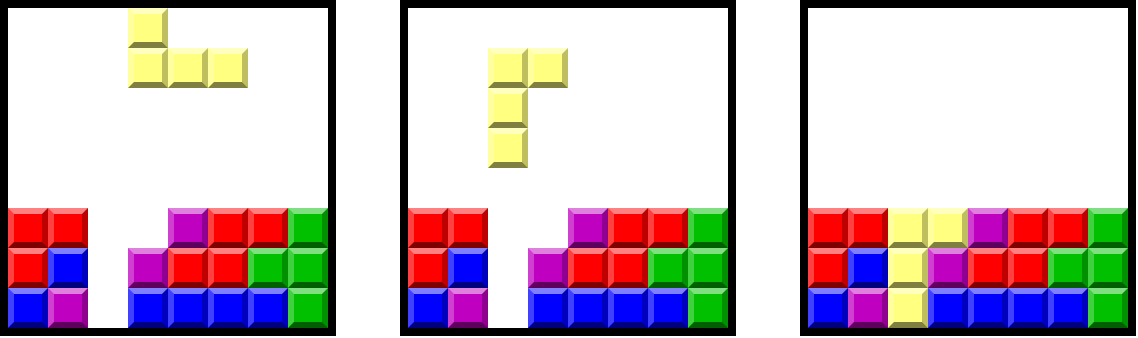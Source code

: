 <mxfile version="21.6.9" type="device">
  <diagram name="Page-1" id="oHODI93cjKFoQ3NBfq4z">
    <mxGraphModel dx="627" dy="552" grid="1" gridSize="10" guides="1" tooltips="1" connect="1" arrows="1" fold="1" page="1" pageScale="1" pageWidth="827" pageHeight="1169" math="0" shadow="0">
      <root>
        <mxCell id="0" />
        <mxCell id="1" parent="0" />
        <mxCell id="w-7F0FZNtJtv4iwDKJQZ-1" value="" style="rounded=0;whiteSpace=wrap;html=1;fillColor=none;strokeWidth=4;perimeterSpacing=0;" parent="1" vertex="1">
          <mxGeometry x="38" y="38" width="164" height="164" as="geometry" />
        </mxCell>
        <mxCell id="w-7F0FZNtJtv4iwDKJQZ-2" value="" style="labelPosition=center;verticalLabelPosition=middle;align=center;html=1;shape=mxgraph.basic.shaded_button;dx=3;fillColor=#0000ff;strokeColor=none;whiteSpace=wrap;" parent="1" vertex="1">
          <mxGeometry x="40" y="180" width="20" height="20" as="geometry" />
        </mxCell>
        <mxCell id="w-7F0FZNtJtv4iwDKJQZ-3" value="" style="labelPosition=center;verticalLabelPosition=middle;align=center;html=1;shape=mxgraph.basic.shaded_button;dx=3;fillColor=#c000c0;strokeColor=none;whiteSpace=wrap;" parent="1" vertex="1">
          <mxGeometry x="60" y="180" width="20" height="20" as="geometry" />
        </mxCell>
        <mxCell id="w-7F0FZNtJtv4iwDKJQZ-4" value="" style="labelPosition=center;verticalLabelPosition=middle;align=center;html=1;shape=mxgraph.basic.shaded_button;dx=3;fillColor=#0000ff;strokeColor=none;whiteSpace=wrap;" parent="1" vertex="1">
          <mxGeometry x="100" y="180" width="20" height="20" as="geometry" />
        </mxCell>
        <mxCell id="w-7F0FZNtJtv4iwDKJQZ-5" value="" style="labelPosition=center;verticalLabelPosition=middle;align=center;html=1;shape=mxgraph.basic.shaded_button;dx=3;fillColor=#0000ff;strokeColor=none;whiteSpace=wrap;" parent="1" vertex="1">
          <mxGeometry x="120" y="180" width="20" height="20" as="geometry" />
        </mxCell>
        <mxCell id="w-7F0FZNtJtv4iwDKJQZ-6" value="" style="labelPosition=center;verticalLabelPosition=middle;align=center;html=1;shape=mxgraph.basic.shaded_button;dx=3;fillColor=#0000ff;strokeColor=none;whiteSpace=wrap;" parent="1" vertex="1">
          <mxGeometry x="140" y="180" width="20" height="20" as="geometry" />
        </mxCell>
        <mxCell id="w-7F0FZNtJtv4iwDKJQZ-7" value="" style="labelPosition=center;verticalLabelPosition=middle;align=center;html=1;shape=mxgraph.basic.shaded_button;dx=3;fillColor=#0000ff;strokeColor=none;whiteSpace=wrap;" parent="1" vertex="1">
          <mxGeometry x="160" y="180" width="20" height="20" as="geometry" />
        </mxCell>
        <mxCell id="w-7F0FZNtJtv4iwDKJQZ-8" value="" style="labelPosition=center;verticalLabelPosition=middle;align=center;html=1;shape=mxgraph.basic.shaded_button;dx=3;fillColor=#00C000;strokeColor=none;whiteSpace=wrap;" parent="1" vertex="1">
          <mxGeometry x="180" y="180" width="20" height="20" as="geometry" />
        </mxCell>
        <mxCell id="w-7F0FZNtJtv4iwDKJQZ-9" value="" style="labelPosition=center;verticalLabelPosition=middle;align=center;html=1;shape=mxgraph.basic.shaded_button;dx=3;fillColor=#FF0000;strokeColor=none;whiteSpace=wrap;" parent="1" vertex="1">
          <mxGeometry x="40" y="160" width="20" height="20" as="geometry" />
        </mxCell>
        <mxCell id="w-7F0FZNtJtv4iwDKJQZ-10" value="" style="labelPosition=center;verticalLabelPosition=middle;align=center;html=1;shape=mxgraph.basic.shaded_button;dx=3;fillColor=#0000ff;strokeColor=none;whiteSpace=wrap;" parent="1" vertex="1">
          <mxGeometry x="60" y="160" width="20" height="20" as="geometry" />
        </mxCell>
        <mxCell id="w-7F0FZNtJtv4iwDKJQZ-11" value="" style="labelPosition=center;verticalLabelPosition=middle;align=center;html=1;shape=mxgraph.basic.shaded_button;dx=3;fillColor=#c000c0;strokeColor=none;whiteSpace=wrap;" parent="1" vertex="1">
          <mxGeometry x="100" y="160" width="20" height="20" as="geometry" />
        </mxCell>
        <mxCell id="w-7F0FZNtJtv4iwDKJQZ-12" value="" style="labelPosition=center;verticalLabelPosition=middle;align=center;html=1;shape=mxgraph.basic.shaded_button;dx=3;fillColor=#FF0000;strokeColor=none;whiteSpace=wrap;" parent="1" vertex="1">
          <mxGeometry x="120" y="160" width="20" height="20" as="geometry" />
        </mxCell>
        <mxCell id="w-7F0FZNtJtv4iwDKJQZ-13" value="" style="labelPosition=center;verticalLabelPosition=middle;align=center;html=1;shape=mxgraph.basic.shaded_button;dx=3;fillColor=#FF0000;strokeColor=none;whiteSpace=wrap;" parent="1" vertex="1">
          <mxGeometry x="140" y="160" width="20" height="20" as="geometry" />
        </mxCell>
        <mxCell id="w-7F0FZNtJtv4iwDKJQZ-14" value="" style="labelPosition=center;verticalLabelPosition=middle;align=center;html=1;shape=mxgraph.basic.shaded_button;dx=3;fillColor=#00C000;strokeColor=none;whiteSpace=wrap;" parent="1" vertex="1">
          <mxGeometry x="160" y="160" width="20" height="20" as="geometry" />
        </mxCell>
        <mxCell id="w-7F0FZNtJtv4iwDKJQZ-15" value="" style="labelPosition=center;verticalLabelPosition=middle;align=center;html=1;shape=mxgraph.basic.shaded_button;dx=3;fillColor=#00C000;strokeColor=none;whiteSpace=wrap;" parent="1" vertex="1">
          <mxGeometry x="180" y="160" width="20" height="20" as="geometry" />
        </mxCell>
        <mxCell id="w-7F0FZNtJtv4iwDKJQZ-16" value="" style="labelPosition=center;verticalLabelPosition=middle;align=center;html=1;shape=mxgraph.basic.shaded_button;dx=3;fillColor=#FF0000;strokeColor=none;whiteSpace=wrap;" parent="1" vertex="1">
          <mxGeometry x="40" y="140" width="20" height="20" as="geometry" />
        </mxCell>
        <mxCell id="w-7F0FZNtJtv4iwDKJQZ-17" value="" style="labelPosition=center;verticalLabelPosition=middle;align=center;html=1;shape=mxgraph.basic.shaded_button;dx=3;fillColor=#FF0000;strokeColor=none;whiteSpace=wrap;" parent="1" vertex="1">
          <mxGeometry x="60" y="140" width="20" height="20" as="geometry" />
        </mxCell>
        <mxCell id="w-7F0FZNtJtv4iwDKJQZ-19" value="" style="labelPosition=center;verticalLabelPosition=middle;align=center;html=1;shape=mxgraph.basic.shaded_button;dx=3;fillColor=#c000c0;strokeColor=none;whiteSpace=wrap;" parent="1" vertex="1">
          <mxGeometry x="120" y="140" width="20" height="20" as="geometry" />
        </mxCell>
        <mxCell id="w-7F0FZNtJtv4iwDKJQZ-20" value="" style="labelPosition=center;verticalLabelPosition=middle;align=center;html=1;shape=mxgraph.basic.shaded_button;dx=3;fillColor=#FF0000;strokeColor=none;whiteSpace=wrap;" parent="1" vertex="1">
          <mxGeometry x="140" y="140" width="20" height="20" as="geometry" />
        </mxCell>
        <mxCell id="w-7F0FZNtJtv4iwDKJQZ-21" value="" style="labelPosition=center;verticalLabelPosition=middle;align=center;html=1;shape=mxgraph.basic.shaded_button;dx=3;fillColor=#FF0000;strokeColor=none;whiteSpace=wrap;" parent="1" vertex="1">
          <mxGeometry x="160" y="140" width="20" height="20" as="geometry" />
        </mxCell>
        <mxCell id="w-7F0FZNtJtv4iwDKJQZ-22" value="" style="labelPosition=center;verticalLabelPosition=middle;align=center;html=1;shape=mxgraph.basic.shaded_button;dx=3;fillColor=#00C000;strokeColor=none;whiteSpace=wrap;" parent="1" vertex="1">
          <mxGeometry x="180" y="140" width="20" height="20" as="geometry" />
        </mxCell>
        <mxCell id="w-7F0FZNtJtv4iwDKJQZ-23" value="" style="labelPosition=center;verticalLabelPosition=middle;align=center;html=1;shape=mxgraph.basic.shaded_button;dx=3;fillColor=#ffff80;strokeColor=none;whiteSpace=wrap;" parent="1" vertex="1">
          <mxGeometry x="100" y="60" width="20" height="20" as="geometry" />
        </mxCell>
        <mxCell id="w-7F0FZNtJtv4iwDKJQZ-24" value="" style="labelPosition=center;verticalLabelPosition=middle;align=center;html=1;shape=mxgraph.basic.shaded_button;dx=3;fillColor=#ffff80;strokeColor=none;whiteSpace=wrap;" parent="1" vertex="1">
          <mxGeometry x="120" y="60" width="20" height="20" as="geometry" />
        </mxCell>
        <mxCell id="w-7F0FZNtJtv4iwDKJQZ-25" value="" style="labelPosition=center;verticalLabelPosition=middle;align=center;html=1;shape=mxgraph.basic.shaded_button;dx=3;fillColor=#ffff80;strokeColor=none;whiteSpace=wrap;" parent="1" vertex="1">
          <mxGeometry x="140" y="60" width="20" height="20" as="geometry" />
        </mxCell>
        <mxCell id="w-7F0FZNtJtv4iwDKJQZ-26" value="" style="labelPosition=center;verticalLabelPosition=middle;align=center;html=1;shape=mxgraph.basic.shaded_button;dx=3;fillColor=#ffff80;strokeColor=none;whiteSpace=wrap;" parent="1" vertex="1">
          <mxGeometry x="100" y="40" width="20" height="20" as="geometry" />
        </mxCell>
        <mxCell id="w-7F0FZNtJtv4iwDKJQZ-27" value="" style="rounded=0;whiteSpace=wrap;html=1;fillColor=none;strokeWidth=4;perimeterSpacing=0;" parent="1" vertex="1">
          <mxGeometry x="238" y="38" width="164" height="164" as="geometry" />
        </mxCell>
        <mxCell id="w-7F0FZNtJtv4iwDKJQZ-28" value="" style="labelPosition=center;verticalLabelPosition=middle;align=center;html=1;shape=mxgraph.basic.shaded_button;dx=3;fillColor=#0000ff;strokeColor=none;whiteSpace=wrap;" parent="1" vertex="1">
          <mxGeometry x="240" y="180" width="20" height="20" as="geometry" />
        </mxCell>
        <mxCell id="w-7F0FZNtJtv4iwDKJQZ-29" value="" style="labelPosition=center;verticalLabelPosition=middle;align=center;html=1;shape=mxgraph.basic.shaded_button;dx=3;fillColor=#c000c0;strokeColor=none;whiteSpace=wrap;" parent="1" vertex="1">
          <mxGeometry x="260" y="180" width="20" height="20" as="geometry" />
        </mxCell>
        <mxCell id="w-7F0FZNtJtv4iwDKJQZ-30" value="" style="labelPosition=center;verticalLabelPosition=middle;align=center;html=1;shape=mxgraph.basic.shaded_button;dx=3;fillColor=#0000ff;strokeColor=none;whiteSpace=wrap;" parent="1" vertex="1">
          <mxGeometry x="300" y="180" width="20" height="20" as="geometry" />
        </mxCell>
        <mxCell id="w-7F0FZNtJtv4iwDKJQZ-31" value="" style="labelPosition=center;verticalLabelPosition=middle;align=center;html=1;shape=mxgraph.basic.shaded_button;dx=3;fillColor=#0000ff;strokeColor=none;whiteSpace=wrap;" parent="1" vertex="1">
          <mxGeometry x="320" y="180" width="20" height="20" as="geometry" />
        </mxCell>
        <mxCell id="w-7F0FZNtJtv4iwDKJQZ-32" value="" style="labelPosition=center;verticalLabelPosition=middle;align=center;html=1;shape=mxgraph.basic.shaded_button;dx=3;fillColor=#0000ff;strokeColor=none;whiteSpace=wrap;" parent="1" vertex="1">
          <mxGeometry x="340" y="180" width="20" height="20" as="geometry" />
        </mxCell>
        <mxCell id="w-7F0FZNtJtv4iwDKJQZ-33" value="" style="labelPosition=center;verticalLabelPosition=middle;align=center;html=1;shape=mxgraph.basic.shaded_button;dx=3;fillColor=#0000ff;strokeColor=none;whiteSpace=wrap;" parent="1" vertex="1">
          <mxGeometry x="360" y="180" width="20" height="20" as="geometry" />
        </mxCell>
        <mxCell id="w-7F0FZNtJtv4iwDKJQZ-34" value="" style="labelPosition=center;verticalLabelPosition=middle;align=center;html=1;shape=mxgraph.basic.shaded_button;dx=3;fillColor=#00C000;strokeColor=none;whiteSpace=wrap;" parent="1" vertex="1">
          <mxGeometry x="380" y="180" width="20" height="20" as="geometry" />
        </mxCell>
        <mxCell id="w-7F0FZNtJtv4iwDKJQZ-35" value="" style="labelPosition=center;verticalLabelPosition=middle;align=center;html=1;shape=mxgraph.basic.shaded_button;dx=3;fillColor=#FF0000;strokeColor=none;whiteSpace=wrap;" parent="1" vertex="1">
          <mxGeometry x="240" y="160" width="20" height="20" as="geometry" />
        </mxCell>
        <mxCell id="w-7F0FZNtJtv4iwDKJQZ-36" value="" style="labelPosition=center;verticalLabelPosition=middle;align=center;html=1;shape=mxgraph.basic.shaded_button;dx=3;fillColor=#0000ff;strokeColor=none;whiteSpace=wrap;" parent="1" vertex="1">
          <mxGeometry x="260" y="160" width="20" height="20" as="geometry" />
        </mxCell>
        <mxCell id="w-7F0FZNtJtv4iwDKJQZ-37" value="" style="labelPosition=center;verticalLabelPosition=middle;align=center;html=1;shape=mxgraph.basic.shaded_button;dx=3;fillColor=#c000c0;strokeColor=none;whiteSpace=wrap;" parent="1" vertex="1">
          <mxGeometry x="300" y="160" width="20" height="20" as="geometry" />
        </mxCell>
        <mxCell id="w-7F0FZNtJtv4iwDKJQZ-38" value="" style="labelPosition=center;verticalLabelPosition=middle;align=center;html=1;shape=mxgraph.basic.shaded_button;dx=3;fillColor=#FF0000;strokeColor=none;whiteSpace=wrap;" parent="1" vertex="1">
          <mxGeometry x="320" y="160" width="20" height="20" as="geometry" />
        </mxCell>
        <mxCell id="w-7F0FZNtJtv4iwDKJQZ-39" value="" style="labelPosition=center;verticalLabelPosition=middle;align=center;html=1;shape=mxgraph.basic.shaded_button;dx=3;fillColor=#FF0000;strokeColor=none;whiteSpace=wrap;" parent="1" vertex="1">
          <mxGeometry x="340" y="160" width="20" height="20" as="geometry" />
        </mxCell>
        <mxCell id="w-7F0FZNtJtv4iwDKJQZ-40" value="" style="labelPosition=center;verticalLabelPosition=middle;align=center;html=1;shape=mxgraph.basic.shaded_button;dx=3;fillColor=#00C000;strokeColor=none;whiteSpace=wrap;" parent="1" vertex="1">
          <mxGeometry x="360" y="160" width="20" height="20" as="geometry" />
        </mxCell>
        <mxCell id="w-7F0FZNtJtv4iwDKJQZ-41" value="" style="labelPosition=center;verticalLabelPosition=middle;align=center;html=1;shape=mxgraph.basic.shaded_button;dx=3;fillColor=#00C000;strokeColor=none;whiteSpace=wrap;" parent="1" vertex="1">
          <mxGeometry x="380" y="160" width="20" height="20" as="geometry" />
        </mxCell>
        <mxCell id="w-7F0FZNtJtv4iwDKJQZ-42" value="" style="labelPosition=center;verticalLabelPosition=middle;align=center;html=1;shape=mxgraph.basic.shaded_button;dx=3;fillColor=#FF0000;strokeColor=none;whiteSpace=wrap;" parent="1" vertex="1">
          <mxGeometry x="240" y="140" width="20" height="20" as="geometry" />
        </mxCell>
        <mxCell id="w-7F0FZNtJtv4iwDKJQZ-43" value="" style="labelPosition=center;verticalLabelPosition=middle;align=center;html=1;shape=mxgraph.basic.shaded_button;dx=3;fillColor=#FF0000;strokeColor=none;whiteSpace=wrap;" parent="1" vertex="1">
          <mxGeometry x="260" y="140" width="20" height="20" as="geometry" />
        </mxCell>
        <mxCell id="w-7F0FZNtJtv4iwDKJQZ-44" value="" style="labelPosition=center;verticalLabelPosition=middle;align=center;html=1;shape=mxgraph.basic.shaded_button;dx=3;fillColor=#c000c0;strokeColor=none;whiteSpace=wrap;" parent="1" vertex="1">
          <mxGeometry x="320" y="140" width="20" height="20" as="geometry" />
        </mxCell>
        <mxCell id="w-7F0FZNtJtv4iwDKJQZ-45" value="" style="labelPosition=center;verticalLabelPosition=middle;align=center;html=1;shape=mxgraph.basic.shaded_button;dx=3;fillColor=#FF0000;strokeColor=none;whiteSpace=wrap;" parent="1" vertex="1">
          <mxGeometry x="340" y="140" width="20" height="20" as="geometry" />
        </mxCell>
        <mxCell id="w-7F0FZNtJtv4iwDKJQZ-46" value="" style="labelPosition=center;verticalLabelPosition=middle;align=center;html=1;shape=mxgraph.basic.shaded_button;dx=3;fillColor=#FF0000;strokeColor=none;whiteSpace=wrap;" parent="1" vertex="1">
          <mxGeometry x="360" y="140" width="20" height="20" as="geometry" />
        </mxCell>
        <mxCell id="w-7F0FZNtJtv4iwDKJQZ-47" value="" style="labelPosition=center;verticalLabelPosition=middle;align=center;html=1;shape=mxgraph.basic.shaded_button;dx=3;fillColor=#00C000;strokeColor=none;whiteSpace=wrap;" parent="1" vertex="1">
          <mxGeometry x="380" y="140" width="20" height="20" as="geometry" />
        </mxCell>
        <mxCell id="w-7F0FZNtJtv4iwDKJQZ-48" value="" style="labelPosition=center;verticalLabelPosition=middle;align=center;html=1;shape=mxgraph.basic.shaded_button;dx=3;fillColor=#ffff80;strokeColor=none;whiteSpace=wrap;" parent="1" vertex="1">
          <mxGeometry x="300" y="60" width="20" height="20" as="geometry" />
        </mxCell>
        <mxCell id="w-7F0FZNtJtv4iwDKJQZ-49" value="" style="labelPosition=center;verticalLabelPosition=middle;align=center;html=1;shape=mxgraph.basic.shaded_button;dx=3;fillColor=#ffff80;strokeColor=none;whiteSpace=wrap;" parent="1" vertex="1">
          <mxGeometry x="280" y="80" width="20" height="20" as="geometry" />
        </mxCell>
        <mxCell id="w-7F0FZNtJtv4iwDKJQZ-50" value="" style="labelPosition=center;verticalLabelPosition=middle;align=center;html=1;shape=mxgraph.basic.shaded_button;dx=3;fillColor=#ffff80;strokeColor=none;whiteSpace=wrap;" parent="1" vertex="1">
          <mxGeometry x="280" y="100" width="20" height="20" as="geometry" />
        </mxCell>
        <mxCell id="w-7F0FZNtJtv4iwDKJQZ-51" value="" style="labelPosition=center;verticalLabelPosition=middle;align=center;html=1;shape=mxgraph.basic.shaded_button;dx=3;fillColor=#ffff80;strokeColor=none;whiteSpace=wrap;" parent="1" vertex="1">
          <mxGeometry x="280" y="60" width="20" height="20" as="geometry" />
        </mxCell>
        <mxCell id="w-7F0FZNtJtv4iwDKJQZ-52" value="" style="rounded=0;whiteSpace=wrap;html=1;fillColor=none;strokeWidth=4;perimeterSpacing=0;" parent="1" vertex="1">
          <mxGeometry x="438" y="38" width="164" height="164" as="geometry" />
        </mxCell>
        <mxCell id="w-7F0FZNtJtv4iwDKJQZ-53" value="" style="labelPosition=center;verticalLabelPosition=middle;align=center;html=1;shape=mxgraph.basic.shaded_button;dx=3;fillColor=#0000ff;strokeColor=none;whiteSpace=wrap;" parent="1" vertex="1">
          <mxGeometry x="440" y="180" width="20" height="20" as="geometry" />
        </mxCell>
        <mxCell id="w-7F0FZNtJtv4iwDKJQZ-54" value="" style="labelPosition=center;verticalLabelPosition=middle;align=center;html=1;shape=mxgraph.basic.shaded_button;dx=3;fillColor=#c000c0;strokeColor=none;whiteSpace=wrap;" parent="1" vertex="1">
          <mxGeometry x="460" y="180" width="20" height="20" as="geometry" />
        </mxCell>
        <mxCell id="w-7F0FZNtJtv4iwDKJQZ-55" value="" style="labelPosition=center;verticalLabelPosition=middle;align=center;html=1;shape=mxgraph.basic.shaded_button;dx=3;fillColor=#0000ff;strokeColor=none;whiteSpace=wrap;" parent="1" vertex="1">
          <mxGeometry x="500" y="180" width="20" height="20" as="geometry" />
        </mxCell>
        <mxCell id="w-7F0FZNtJtv4iwDKJQZ-56" value="" style="labelPosition=center;verticalLabelPosition=middle;align=center;html=1;shape=mxgraph.basic.shaded_button;dx=3;fillColor=#0000ff;strokeColor=none;whiteSpace=wrap;" parent="1" vertex="1">
          <mxGeometry x="520" y="180" width="20" height="20" as="geometry" />
        </mxCell>
        <mxCell id="w-7F0FZNtJtv4iwDKJQZ-57" value="" style="labelPosition=center;verticalLabelPosition=middle;align=center;html=1;shape=mxgraph.basic.shaded_button;dx=3;fillColor=#0000ff;strokeColor=none;whiteSpace=wrap;" parent="1" vertex="1">
          <mxGeometry x="540" y="180" width="20" height="20" as="geometry" />
        </mxCell>
        <mxCell id="w-7F0FZNtJtv4iwDKJQZ-58" value="" style="labelPosition=center;verticalLabelPosition=middle;align=center;html=1;shape=mxgraph.basic.shaded_button;dx=3;fillColor=#0000ff;strokeColor=none;whiteSpace=wrap;" parent="1" vertex="1">
          <mxGeometry x="560" y="180" width="20" height="20" as="geometry" />
        </mxCell>
        <mxCell id="w-7F0FZNtJtv4iwDKJQZ-59" value="" style="labelPosition=center;verticalLabelPosition=middle;align=center;html=1;shape=mxgraph.basic.shaded_button;dx=3;fillColor=#00C000;strokeColor=none;whiteSpace=wrap;" parent="1" vertex="1">
          <mxGeometry x="580" y="180" width="20" height="20" as="geometry" />
        </mxCell>
        <mxCell id="w-7F0FZNtJtv4iwDKJQZ-60" value="" style="labelPosition=center;verticalLabelPosition=middle;align=center;html=1;shape=mxgraph.basic.shaded_button;dx=3;fillColor=#FF0000;strokeColor=none;whiteSpace=wrap;" parent="1" vertex="1">
          <mxGeometry x="440" y="160" width="20" height="20" as="geometry" />
        </mxCell>
        <mxCell id="w-7F0FZNtJtv4iwDKJQZ-61" value="" style="labelPosition=center;verticalLabelPosition=middle;align=center;html=1;shape=mxgraph.basic.shaded_button;dx=3;fillColor=#0000ff;strokeColor=none;whiteSpace=wrap;" parent="1" vertex="1">
          <mxGeometry x="460" y="160" width="20" height="20" as="geometry" />
        </mxCell>
        <mxCell id="w-7F0FZNtJtv4iwDKJQZ-62" value="" style="labelPosition=center;verticalLabelPosition=middle;align=center;html=1;shape=mxgraph.basic.shaded_button;dx=3;fillColor=#c000c0;strokeColor=none;whiteSpace=wrap;" parent="1" vertex="1">
          <mxGeometry x="500" y="160" width="20" height="20" as="geometry" />
        </mxCell>
        <mxCell id="w-7F0FZNtJtv4iwDKJQZ-63" value="" style="labelPosition=center;verticalLabelPosition=middle;align=center;html=1;shape=mxgraph.basic.shaded_button;dx=3;fillColor=#FF0000;strokeColor=none;whiteSpace=wrap;" parent="1" vertex="1">
          <mxGeometry x="520" y="160" width="20" height="20" as="geometry" />
        </mxCell>
        <mxCell id="w-7F0FZNtJtv4iwDKJQZ-64" value="" style="labelPosition=center;verticalLabelPosition=middle;align=center;html=1;shape=mxgraph.basic.shaded_button;dx=3;fillColor=#FF0000;strokeColor=none;whiteSpace=wrap;" parent="1" vertex="1">
          <mxGeometry x="540" y="160" width="20" height="20" as="geometry" />
        </mxCell>
        <mxCell id="w-7F0FZNtJtv4iwDKJQZ-65" value="" style="labelPosition=center;verticalLabelPosition=middle;align=center;html=1;shape=mxgraph.basic.shaded_button;dx=3;fillColor=#00C000;strokeColor=none;whiteSpace=wrap;" parent="1" vertex="1">
          <mxGeometry x="560" y="160" width="20" height="20" as="geometry" />
        </mxCell>
        <mxCell id="w-7F0FZNtJtv4iwDKJQZ-66" value="" style="labelPosition=center;verticalLabelPosition=middle;align=center;html=1;shape=mxgraph.basic.shaded_button;dx=3;fillColor=#00C000;strokeColor=none;whiteSpace=wrap;" parent="1" vertex="1">
          <mxGeometry x="580" y="160" width="20" height="20" as="geometry" />
        </mxCell>
        <mxCell id="w-7F0FZNtJtv4iwDKJQZ-67" value="" style="labelPosition=center;verticalLabelPosition=middle;align=center;html=1;shape=mxgraph.basic.shaded_button;dx=3;fillColor=#FF0000;strokeColor=none;whiteSpace=wrap;" parent="1" vertex="1">
          <mxGeometry x="440" y="140" width="20" height="20" as="geometry" />
        </mxCell>
        <mxCell id="w-7F0FZNtJtv4iwDKJQZ-68" value="" style="labelPosition=center;verticalLabelPosition=middle;align=center;html=1;shape=mxgraph.basic.shaded_button;dx=3;fillColor=#FF0000;strokeColor=none;whiteSpace=wrap;" parent="1" vertex="1">
          <mxGeometry x="460" y="140" width="20" height="20" as="geometry" />
        </mxCell>
        <mxCell id="w-7F0FZNtJtv4iwDKJQZ-69" value="" style="labelPosition=center;verticalLabelPosition=middle;align=center;html=1;shape=mxgraph.basic.shaded_button;dx=3;fillColor=#c000c0;strokeColor=none;whiteSpace=wrap;" parent="1" vertex="1">
          <mxGeometry x="520" y="140" width="20" height="20" as="geometry" />
        </mxCell>
        <mxCell id="w-7F0FZNtJtv4iwDKJQZ-70" value="" style="labelPosition=center;verticalLabelPosition=middle;align=center;html=1;shape=mxgraph.basic.shaded_button;dx=3;fillColor=#FF0000;strokeColor=none;whiteSpace=wrap;" parent="1" vertex="1">
          <mxGeometry x="540" y="140" width="20" height="20" as="geometry" />
        </mxCell>
        <mxCell id="w-7F0FZNtJtv4iwDKJQZ-71" value="" style="labelPosition=center;verticalLabelPosition=middle;align=center;html=1;shape=mxgraph.basic.shaded_button;dx=3;fillColor=#FF0000;strokeColor=none;whiteSpace=wrap;" parent="1" vertex="1">
          <mxGeometry x="560" y="140" width="20" height="20" as="geometry" />
        </mxCell>
        <mxCell id="w-7F0FZNtJtv4iwDKJQZ-72" value="" style="labelPosition=center;verticalLabelPosition=middle;align=center;html=1;shape=mxgraph.basic.shaded_button;dx=3;fillColor=#00C000;strokeColor=none;whiteSpace=wrap;" parent="1" vertex="1">
          <mxGeometry x="580" y="140" width="20" height="20" as="geometry" />
        </mxCell>
        <mxCell id="w-7F0FZNtJtv4iwDKJQZ-73" value="" style="labelPosition=center;verticalLabelPosition=middle;align=center;html=1;shape=mxgraph.basic.shaded_button;dx=3;fillColor=#ffff80;strokeColor=none;whiteSpace=wrap;" parent="1" vertex="1">
          <mxGeometry x="500" y="140" width="20" height="20" as="geometry" />
        </mxCell>
        <mxCell id="w-7F0FZNtJtv4iwDKJQZ-74" value="" style="labelPosition=center;verticalLabelPosition=middle;align=center;html=1;shape=mxgraph.basic.shaded_button;dx=3;fillColor=#ffff80;strokeColor=none;whiteSpace=wrap;" parent="1" vertex="1">
          <mxGeometry x="480" y="160" width="20" height="20" as="geometry" />
        </mxCell>
        <mxCell id="w-7F0FZNtJtv4iwDKJQZ-75" value="" style="labelPosition=center;verticalLabelPosition=middle;align=center;html=1;shape=mxgraph.basic.shaded_button;dx=3;fillColor=#ffff80;strokeColor=none;whiteSpace=wrap;" parent="1" vertex="1">
          <mxGeometry x="480" y="180" width="20" height="20" as="geometry" />
        </mxCell>
        <mxCell id="w-7F0FZNtJtv4iwDKJQZ-76" value="" style="labelPosition=center;verticalLabelPosition=middle;align=center;html=1;shape=mxgraph.basic.shaded_button;dx=3;fillColor=#ffff80;strokeColor=none;whiteSpace=wrap;" parent="1" vertex="1">
          <mxGeometry x="480" y="140" width="20" height="20" as="geometry" />
        </mxCell>
      </root>
    </mxGraphModel>
  </diagram>
</mxfile>
